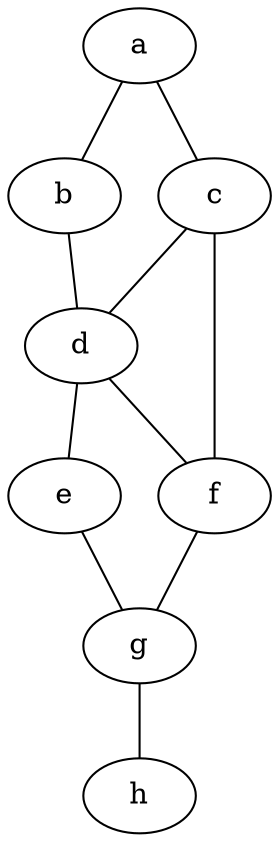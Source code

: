 graph {
	a
	b
	c
	d
	f
	e
	g
	h
	c -- f
	a -- b
	f -- g
	g -- h
	d -- f
	e -- g
	b -- d
	d -- e
	a -- c
	c -- d
}
